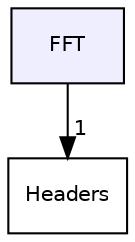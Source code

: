 digraph "FFT" {
  compound=true
  node [ fontsize="10", fontname="Helvetica"];
  edge [ labelfontsize="10", labelfontname="Helvetica"];
  dir_74c4288d30d9850d3b3e6f7dec02554c [shape=box, label="FFT", style="filled", fillcolor="#eeeeff", pencolor="black", URL="dir_74c4288d30d9850d3b3e6f7dec02554c.html"];
  dir_692516b589a32b3bfce781ca9f6d1534 [shape=box label="Headers" URL="dir_692516b589a32b3bfce781ca9f6d1534.html"];
  dir_74c4288d30d9850d3b3e6f7dec02554c->dir_692516b589a32b3bfce781ca9f6d1534 [headlabel="1", labeldistance=1.5 headhref="dir_000006_000011.html"];
}

